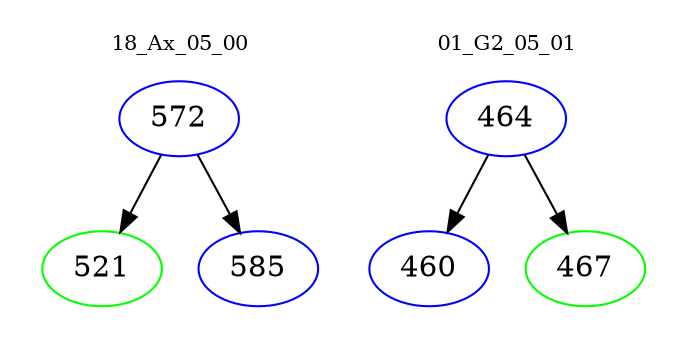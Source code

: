digraph{
subgraph cluster_0 {
color = white
label = "18_Ax_05_00";
fontsize=10;
T0_572 [label="572", color="blue"]
T0_572 -> T0_521 [color="black"]
T0_521 [label="521", color="green"]
T0_572 -> T0_585 [color="black"]
T0_585 [label="585", color="blue"]
}
subgraph cluster_1 {
color = white
label = "01_G2_05_01";
fontsize=10;
T1_464 [label="464", color="blue"]
T1_464 -> T1_460 [color="black"]
T1_460 [label="460", color="blue"]
T1_464 -> T1_467 [color="black"]
T1_467 [label="467", color="green"]
}
}
